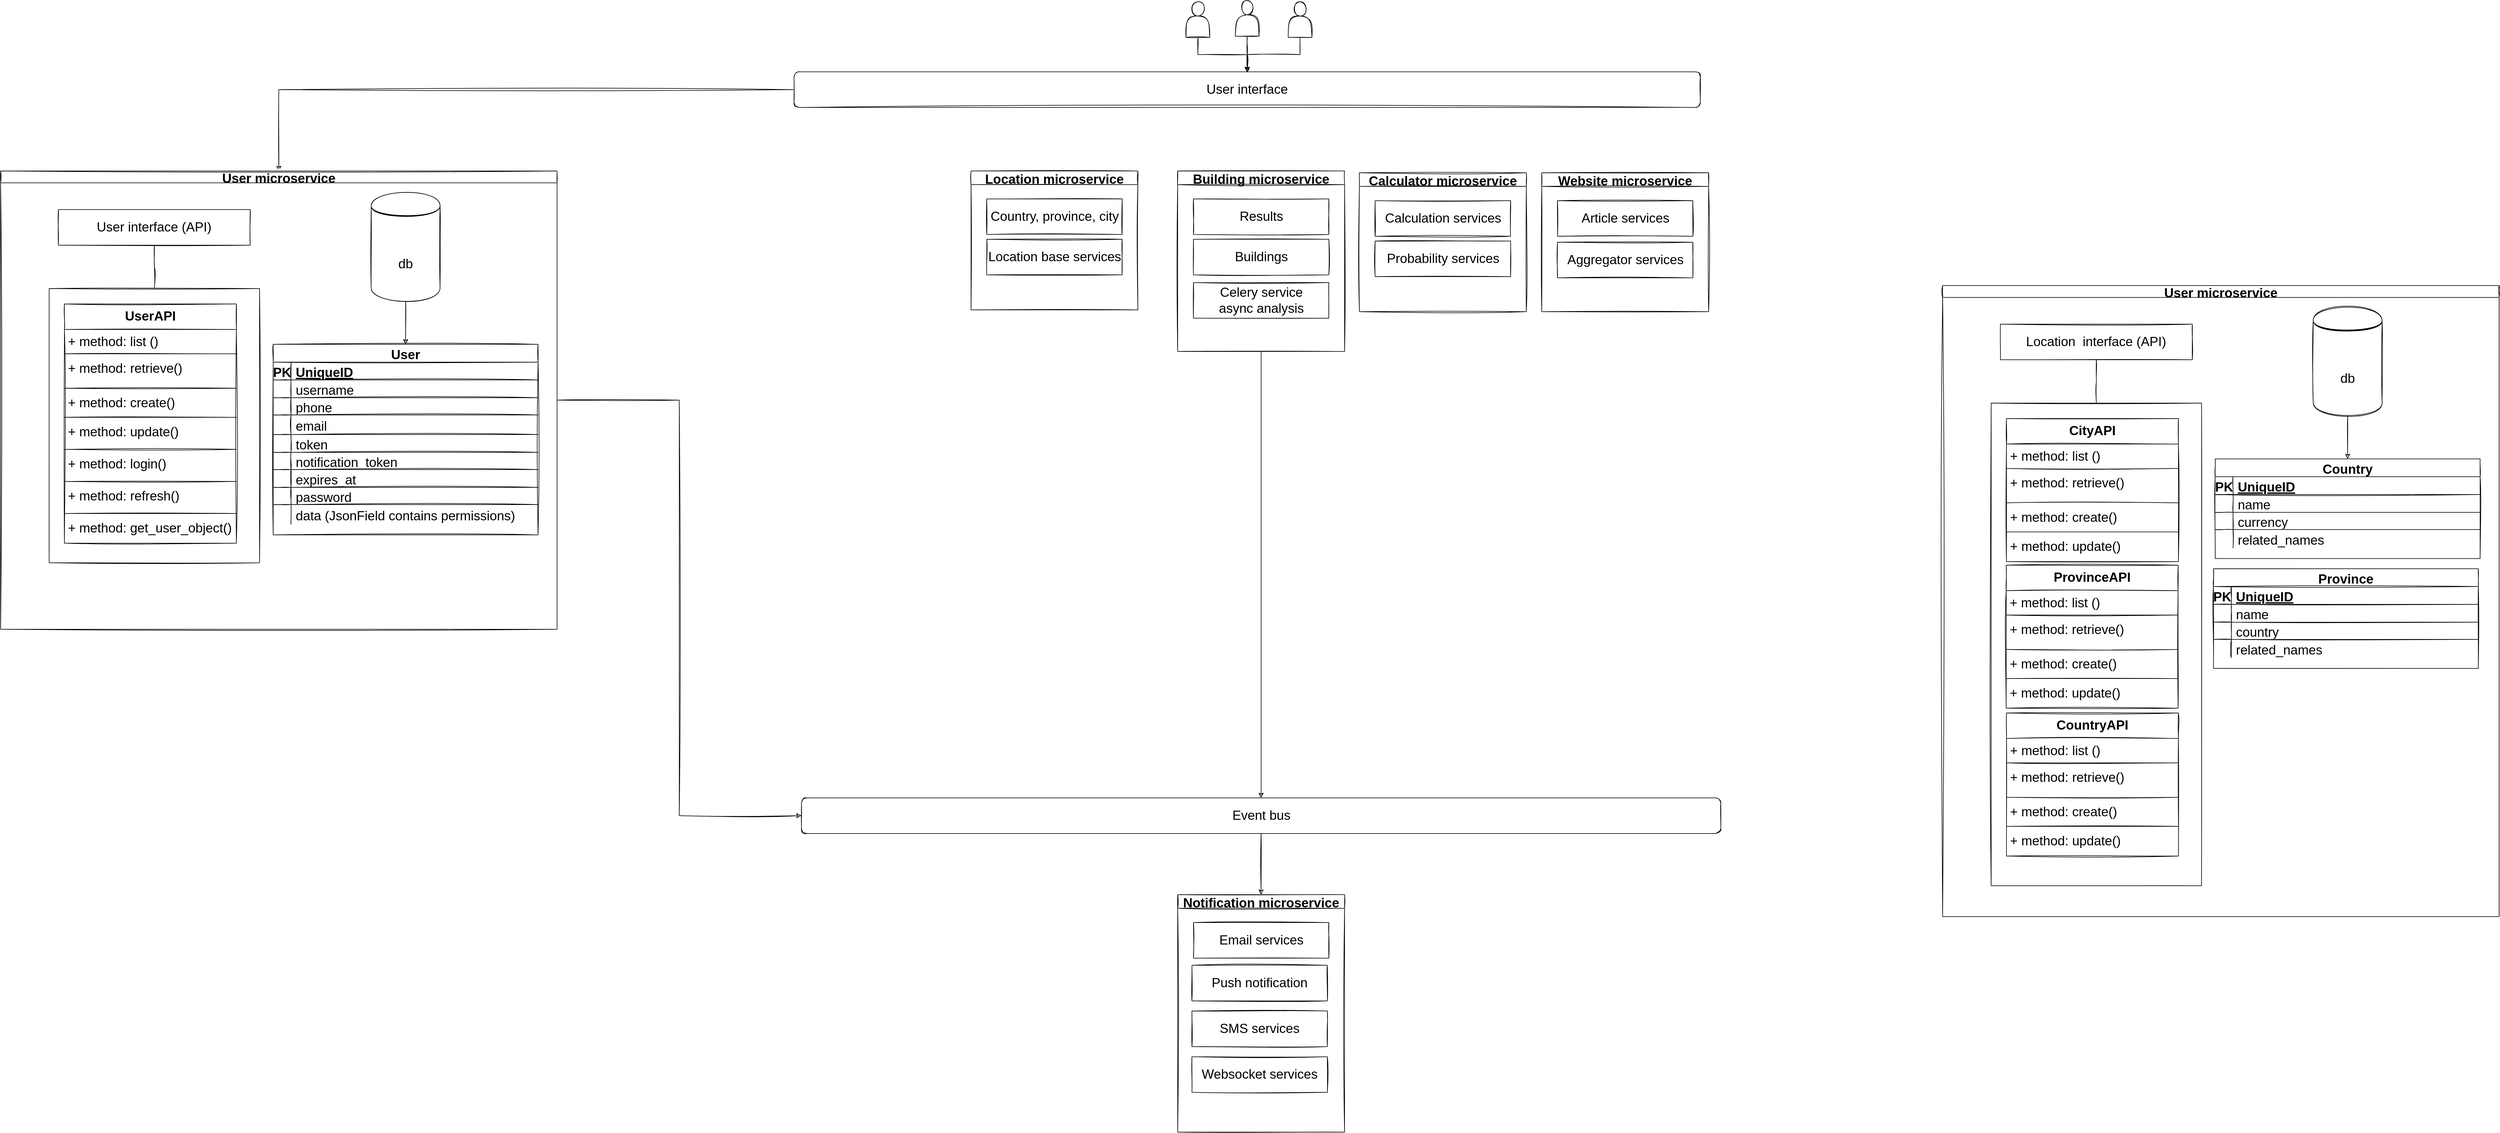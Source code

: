 <mxfile version="17.3.0" type="github">
  <diagram id="sTb8wcjgerz8ZjK2yib7" name="Page-1">
    <mxGraphModel dx="4373" dy="919" grid="0" gridSize="10" guides="1" tooltips="1" connect="1" arrows="1" fold="1" page="0" pageScale="1" pageWidth="850" pageHeight="1100" math="0" shadow="0">
      <root>
        <mxCell id="0" />
        <mxCell id="1" parent="0" />
        <mxCell id="-AKByJtzE0unUTjNRRzV-212" style="edgeStyle=orthogonalEdgeStyle;rounded=0;sketch=1;orthogonalLoop=1;jettySize=auto;html=1;entryX=0.5;entryY=0;entryDx=0;entryDy=0;fontSize=22;" edge="1" parent="1" source="-AKByJtzE0unUTjNRRzV-1" target="-AKByJtzE0unUTjNRRzV-63">
          <mxGeometry relative="1" as="geometry" />
        </mxCell>
        <mxCell id="-AKByJtzE0unUTjNRRzV-1" value="&lt;font style=&quot;font-size: 22px&quot;&gt;User interface&lt;/font&gt;" style="rounded=1;whiteSpace=wrap;html=1;sketch=1;" vertex="1" parent="1">
          <mxGeometry x="-414" y="318" width="1526" height="60" as="geometry" />
        </mxCell>
        <mxCell id="-AKByJtzE0unUTjNRRzV-9" style="edgeStyle=orthogonalEdgeStyle;rounded=0;sketch=1;orthogonalLoop=1;jettySize=auto;html=1;fontSize=22;" edge="1" parent="1" source="-AKByJtzE0unUTjNRRzV-4" target="-AKByJtzE0unUTjNRRzV-1">
          <mxGeometry relative="1" as="geometry" />
        </mxCell>
        <mxCell id="-AKByJtzE0unUTjNRRzV-4" value="" style="shape=actor;whiteSpace=wrap;html=1;sketch=1;fontSize=22;" vertex="1" parent="1">
          <mxGeometry x="246" y="200" width="40" height="60" as="geometry" />
        </mxCell>
        <mxCell id="-AKByJtzE0unUTjNRRzV-8" style="edgeStyle=orthogonalEdgeStyle;rounded=0;sketch=1;orthogonalLoop=1;jettySize=auto;html=1;fontSize=22;" edge="1" parent="1" source="-AKByJtzE0unUTjNRRzV-5">
          <mxGeometry relative="1" as="geometry">
            <mxPoint x="349.2" y="319.4" as="targetPoint" />
          </mxGeometry>
        </mxCell>
        <mxCell id="-AKByJtzE0unUTjNRRzV-5" value="" style="shape=actor;whiteSpace=wrap;html=1;sketch=1;fontSize=22;" vertex="1" parent="1">
          <mxGeometry x="329" y="198" width="40" height="60" as="geometry" />
        </mxCell>
        <mxCell id="-AKByJtzE0unUTjNRRzV-7" style="edgeStyle=orthogonalEdgeStyle;rounded=0;sketch=1;orthogonalLoop=1;jettySize=auto;html=1;entryX=0.5;entryY=0;entryDx=0;entryDy=0;fontSize=22;" edge="1" parent="1" source="-AKByJtzE0unUTjNRRzV-6" target="-AKByJtzE0unUTjNRRzV-1">
          <mxGeometry relative="1" as="geometry" />
        </mxCell>
        <mxCell id="-AKByJtzE0unUTjNRRzV-6" value="" style="shape=actor;whiteSpace=wrap;html=1;sketch=1;fontSize=22;" vertex="1" parent="1">
          <mxGeometry x="418" y="200" width="40" height="60" as="geometry" />
        </mxCell>
        <mxCell id="-AKByJtzE0unUTjNRRzV-12" value="Location microservice" style="swimlane;sketch=1;fontSize=22;" vertex="1" parent="1">
          <mxGeometry x="-116" y="485" width="281" height="234" as="geometry" />
        </mxCell>
        <mxCell id="-AKByJtzE0unUTjNRRzV-15" value="Country, province, city" style="rounded=0;whiteSpace=wrap;html=1;sketch=1;fontSize=22;" vertex="1" parent="-AKByJtzE0unUTjNRRzV-12">
          <mxGeometry x="26.5" y="47" width="228" height="60" as="geometry" />
        </mxCell>
        <mxCell id="-AKByJtzE0unUTjNRRzV-16" value="Location base services" style="rounded=0;whiteSpace=wrap;html=1;sketch=1;fontSize=22;" vertex="1" parent="-AKByJtzE0unUTjNRRzV-12">
          <mxGeometry x="26.5" y="115" width="228" height="60" as="geometry" />
        </mxCell>
        <mxCell id="-AKByJtzE0unUTjNRRzV-36" style="edgeStyle=orthogonalEdgeStyle;rounded=0;sketch=1;orthogonalLoop=1;jettySize=auto;html=1;entryX=0.5;entryY=0;entryDx=0;entryDy=0;fontSize=22;" edge="1" parent="1" source="-AKByJtzE0unUTjNRRzV-19" target="-AKByJtzE0unUTjNRRzV-33">
          <mxGeometry relative="1" as="geometry" />
        </mxCell>
        <mxCell id="-AKByJtzE0unUTjNRRzV-19" value="Building microservice" style="swimlane;sketch=1;fontSize=22;" vertex="1" parent="1">
          <mxGeometry x="232" y="485" width="281" height="304" as="geometry" />
        </mxCell>
        <mxCell id="-AKByJtzE0unUTjNRRzV-20" value="Results" style="rounded=0;whiteSpace=wrap;html=1;sketch=1;fontSize=22;" vertex="1" parent="-AKByJtzE0unUTjNRRzV-19">
          <mxGeometry x="26.5" y="47" width="228" height="60" as="geometry" />
        </mxCell>
        <mxCell id="-AKByJtzE0unUTjNRRzV-21" value="Buildings" style="rounded=0;whiteSpace=wrap;html=1;sketch=1;fontSize=22;" vertex="1" parent="-AKByJtzE0unUTjNRRzV-19">
          <mxGeometry x="26.5" y="115" width="228" height="60" as="geometry" />
        </mxCell>
        <mxCell id="-AKByJtzE0unUTjNRRzV-38" value="Celery service&lt;br&gt;async analysis" style="rounded=0;whiteSpace=wrap;html=1;sketch=1;fontSize=22;" vertex="1" parent="-AKByJtzE0unUTjNRRzV-19">
          <mxGeometry x="26.5" y="188" width="228" height="60" as="geometry" />
        </mxCell>
        <mxCell id="-AKByJtzE0unUTjNRRzV-22" value="Calculator microservice" style="swimlane;sketch=1;fontSize=22;" vertex="1" parent="1">
          <mxGeometry x="538" y="488" width="281" height="234" as="geometry" />
        </mxCell>
        <mxCell id="-AKByJtzE0unUTjNRRzV-23" value="Calculation services" style="rounded=0;whiteSpace=wrap;html=1;sketch=1;fontSize=22;" vertex="1" parent="-AKByJtzE0unUTjNRRzV-22">
          <mxGeometry x="26.5" y="47" width="228" height="60" as="geometry" />
        </mxCell>
        <mxCell id="-AKByJtzE0unUTjNRRzV-24" value="Probability services" style="rounded=0;whiteSpace=wrap;html=1;sketch=1;fontSize=22;" vertex="1" parent="-AKByJtzE0unUTjNRRzV-22">
          <mxGeometry x="26.5" y="115" width="228" height="60" as="geometry" />
        </mxCell>
        <mxCell id="-AKByJtzE0unUTjNRRzV-25" value="Website microservice" style="swimlane;sketch=1;fontSize=22;" vertex="1" parent="1">
          <mxGeometry x="845" y="488" width="281" height="234" as="geometry" />
        </mxCell>
        <mxCell id="-AKByJtzE0unUTjNRRzV-26" value="Article services" style="rounded=0;whiteSpace=wrap;html=1;sketch=1;fontSize=22;" vertex="1" parent="-AKByJtzE0unUTjNRRzV-25">
          <mxGeometry x="26.5" y="47" width="228" height="60" as="geometry" />
        </mxCell>
        <mxCell id="-AKByJtzE0unUTjNRRzV-37" value="Aggregator services" style="rounded=0;whiteSpace=wrap;html=1;sketch=1;fontSize=22;" vertex="1" parent="-AKByJtzE0unUTjNRRzV-25">
          <mxGeometry x="26.5" y="117" width="228" height="60" as="geometry" />
        </mxCell>
        <mxCell id="-AKByJtzE0unUTjNRRzV-28" value="Notification microservice" style="swimlane;sketch=1;fontSize=22;" vertex="1" parent="1">
          <mxGeometry x="232" y="1704" width="281" height="400" as="geometry" />
        </mxCell>
        <mxCell id="-AKByJtzE0unUTjNRRzV-29" value="Email services" style="rounded=0;whiteSpace=wrap;html=1;sketch=1;fontSize=22;" vertex="1" parent="-AKByJtzE0unUTjNRRzV-28">
          <mxGeometry x="26.5" y="47" width="228" height="60" as="geometry" />
        </mxCell>
        <mxCell id="-AKByJtzE0unUTjNRRzV-30" value="Push notification" style="rounded=0;whiteSpace=wrap;html=1;sketch=1;fontSize=22;" vertex="1" parent="-AKByJtzE0unUTjNRRzV-28">
          <mxGeometry x="24" y="119" width="228" height="60" as="geometry" />
        </mxCell>
        <mxCell id="-AKByJtzE0unUTjNRRzV-31" value="SMS services" style="rounded=0;whiteSpace=wrap;html=1;sketch=1;fontSize=22;" vertex="1" parent="-AKByJtzE0unUTjNRRzV-28">
          <mxGeometry x="24" y="196" width="228" height="60" as="geometry" />
        </mxCell>
        <mxCell id="-AKByJtzE0unUTjNRRzV-32" value="Websocket services" style="rounded=0;whiteSpace=wrap;html=1;sketch=1;fontSize=22;" vertex="1" parent="-AKByJtzE0unUTjNRRzV-28">
          <mxGeometry x="24" y="273" width="228" height="60" as="geometry" />
        </mxCell>
        <mxCell id="-AKByJtzE0unUTjNRRzV-35" style="edgeStyle=orthogonalEdgeStyle;rounded=0;sketch=1;orthogonalLoop=1;jettySize=auto;html=1;entryX=0.5;entryY=0;entryDx=0;entryDy=0;fontSize=22;" edge="1" parent="1" source="-AKByJtzE0unUTjNRRzV-33" target="-AKByJtzE0unUTjNRRzV-28">
          <mxGeometry relative="1" as="geometry" />
        </mxCell>
        <mxCell id="-AKByJtzE0unUTjNRRzV-33" value="Event bus" style="rounded=1;whiteSpace=wrap;html=1;sketch=1;fontSize=22;" vertex="1" parent="1">
          <mxGeometry x="-401.5" y="1541" width="1548" height="60" as="geometry" />
        </mxCell>
        <mxCell id="-AKByJtzE0unUTjNRRzV-213" style="edgeStyle=orthogonalEdgeStyle;rounded=0;sketch=1;orthogonalLoop=1;jettySize=auto;html=1;entryX=0;entryY=0.5;entryDx=0;entryDy=0;fontSize=22;" edge="1" parent="1" source="-AKByJtzE0unUTjNRRzV-63" target="-AKByJtzE0unUTjNRRzV-33">
          <mxGeometry relative="1" as="geometry" />
        </mxCell>
        <mxCell id="-AKByJtzE0unUTjNRRzV-63" value="User microservice" style="swimlane;startSize=20;horizontal=1;containerType=tree;newEdgeStyle={&quot;edgeStyle&quot;:&quot;elbowEdgeStyle&quot;,&quot;startArrow&quot;:&quot;none&quot;,&quot;endArrow&quot;:&quot;none&quot;};glass=0;sketch=1;fontSize=22;" vertex="1" parent="1">
          <mxGeometry x="-1750" y="485" width="937" height="772" as="geometry" />
        </mxCell>
        <mxCell id="-AKByJtzE0unUTjNRRzV-64" value="" style="edgeStyle=elbowEdgeStyle;elbow=vertical;startArrow=none;endArrow=none;rounded=0;sketch=1;fontSize=22;" edge="1" parent="-AKByJtzE0unUTjNRRzV-63" source="-AKByJtzE0unUTjNRRzV-66" target="-AKByJtzE0unUTjNRRzV-67">
          <mxGeometry relative="1" as="geometry" />
        </mxCell>
        <UserObject label="User interface (API)" treeRoot="1" id="-AKByJtzE0unUTjNRRzV-66">
          <mxCell style="whiteSpace=wrap;html=1;align=center;treeFolding=1;treeMoving=1;newEdgeStyle={&quot;edgeStyle&quot;:&quot;elbowEdgeStyle&quot;,&quot;startArrow&quot;:&quot;none&quot;,&quot;endArrow&quot;:&quot;none&quot;};glass=0;sketch=1;fontSize=22;" vertex="1" parent="-AKByJtzE0unUTjNRRzV-63">
            <mxGeometry x="97.38" y="65" width="323" height="60" as="geometry" />
          </mxCell>
        </UserObject>
        <mxCell id="-AKByJtzE0unUTjNRRzV-67" value="" style="whiteSpace=wrap;html=1;align=center;verticalAlign=middle;treeFolding=1;treeMoving=1;newEdgeStyle={&quot;edgeStyle&quot;:&quot;elbowEdgeStyle&quot;,&quot;startArrow&quot;:&quot;none&quot;,&quot;endArrow&quot;:&quot;none&quot;};glass=0;sketch=1;fontSize=22;" vertex="1" parent="-AKByJtzE0unUTjNRRzV-63">
          <mxGeometry x="81.75" y="198" width="354.25" height="462" as="geometry" />
        </mxCell>
        <mxCell id="-AKByJtzE0unUTjNRRzV-71" value="User" style="shape=table;startSize=30;container=1;collapsible=1;childLayout=tableLayout;fixedRows=1;rowLines=5;fontStyle=1;align=center;resizeLast=1;glass=0;sketch=1;fontSize=22;flipV=0;flipH=0;" vertex="1" parent="-AKByJtzE0unUTjNRRzV-63">
          <mxGeometry x="459" y="292" width="446" height="321" as="geometry" />
        </mxCell>
        <mxCell id="-AKByJtzE0unUTjNRRzV-72" value="" style="shape=tableRow;horizontal=0;startSize=0;swimlaneHead=0;swimlaneBody=0;fillColor=none;collapsible=0;dropTarget=0;points=[[0,0.5],[1,0.5]];portConstraint=eastwest;top=0;left=0;right=0;bottom=1;glass=0;sketch=1;fontSize=22;" vertex="1" parent="-AKByJtzE0unUTjNRRzV-71">
          <mxGeometry y="30" width="446" height="30" as="geometry" />
        </mxCell>
        <mxCell id="-AKByJtzE0unUTjNRRzV-73" value="PK" style="shape=partialRectangle;connectable=0;fillColor=none;top=0;left=0;bottom=0;right=0;fontStyle=1;overflow=hidden;glass=0;sketch=1;fontSize=22;" vertex="1" parent="-AKByJtzE0unUTjNRRzV-72">
          <mxGeometry width="30" height="30" as="geometry">
            <mxRectangle width="30" height="30" as="alternateBounds" />
          </mxGeometry>
        </mxCell>
        <mxCell id="-AKByJtzE0unUTjNRRzV-74" value="UniqueID" style="shape=partialRectangle;connectable=0;fillColor=none;top=0;left=0;bottom=0;right=0;align=left;spacingLeft=6;fontStyle=5;overflow=hidden;glass=0;sketch=1;fontSize=22;" vertex="1" parent="-AKByJtzE0unUTjNRRzV-72">
          <mxGeometry x="30" width="416" height="30" as="geometry">
            <mxRectangle width="416" height="30" as="alternateBounds" />
          </mxGeometry>
        </mxCell>
        <mxCell id="-AKByJtzE0unUTjNRRzV-75" value="" style="shape=tableRow;horizontal=0;startSize=0;swimlaneHead=0;swimlaneBody=0;fillColor=none;collapsible=0;dropTarget=0;points=[[0,0.5],[1,0.5]];portConstraint=eastwest;top=0;left=0;right=0;bottom=0;glass=0;sketch=1;fontSize=22;" vertex="1" parent="-AKByJtzE0unUTjNRRzV-71">
          <mxGeometry y="60" width="446" height="30" as="geometry" />
        </mxCell>
        <mxCell id="-AKByJtzE0unUTjNRRzV-76" value="" style="shape=partialRectangle;connectable=0;fillColor=none;top=0;left=0;bottom=0;right=0;editable=1;overflow=hidden;glass=0;sketch=1;fontSize=22;" vertex="1" parent="-AKByJtzE0unUTjNRRzV-75">
          <mxGeometry width="30" height="30" as="geometry">
            <mxRectangle width="30" height="30" as="alternateBounds" />
          </mxGeometry>
        </mxCell>
        <mxCell id="-AKByJtzE0unUTjNRRzV-77" value="username" style="shape=partialRectangle;connectable=0;fillColor=none;top=0;left=0;bottom=0;right=0;align=left;spacingLeft=6;overflow=hidden;glass=0;sketch=1;fontSize=22;" vertex="1" parent="-AKByJtzE0unUTjNRRzV-75">
          <mxGeometry x="30" width="416" height="30" as="geometry">
            <mxRectangle width="416" height="30" as="alternateBounds" />
          </mxGeometry>
        </mxCell>
        <mxCell id="-AKByJtzE0unUTjNRRzV-78" value="" style="shape=tableRow;horizontal=0;startSize=0;swimlaneHead=0;swimlaneBody=0;fillColor=none;collapsible=0;dropTarget=0;points=[[0,0.5],[1,0.5]];portConstraint=eastwest;top=0;left=0;right=0;bottom=0;glass=0;sketch=1;fontSize=22;" vertex="1" parent="-AKByJtzE0unUTjNRRzV-71">
          <mxGeometry y="90" width="446" height="29" as="geometry" />
        </mxCell>
        <mxCell id="-AKByJtzE0unUTjNRRzV-79" value="" style="shape=partialRectangle;connectable=0;fillColor=none;top=0;left=0;bottom=0;right=0;editable=1;overflow=hidden;glass=0;sketch=1;fontSize=22;" vertex="1" parent="-AKByJtzE0unUTjNRRzV-78">
          <mxGeometry width="30" height="29" as="geometry">
            <mxRectangle width="30" height="29" as="alternateBounds" />
          </mxGeometry>
        </mxCell>
        <mxCell id="-AKByJtzE0unUTjNRRzV-80" value="phone" style="shape=partialRectangle;connectable=0;fillColor=none;top=0;left=0;bottom=0;right=0;align=left;spacingLeft=6;overflow=hidden;glass=0;sketch=1;fontSize=22;shadow=0;" vertex="1" parent="-AKByJtzE0unUTjNRRzV-78">
          <mxGeometry x="30" width="416" height="29" as="geometry">
            <mxRectangle width="416" height="29" as="alternateBounds" />
          </mxGeometry>
        </mxCell>
        <mxCell id="-AKByJtzE0unUTjNRRzV-81" value="" style="shape=tableRow;horizontal=0;startSize=0;swimlaneHead=0;swimlaneBody=0;fillColor=none;collapsible=0;dropTarget=0;points=[[0,0.5],[1,0.5]];portConstraint=eastwest;top=0;left=0;right=0;bottom=0;glass=0;sketch=1;fontSize=22;" vertex="1" parent="-AKByJtzE0unUTjNRRzV-71">
          <mxGeometry y="119" width="446" height="33" as="geometry" />
        </mxCell>
        <mxCell id="-AKByJtzE0unUTjNRRzV-82" value="&#xa;&#xa;&#xa;" style="shape=partialRectangle;connectable=0;fillColor=none;top=0;left=0;bottom=0;right=0;editable=1;overflow=hidden;glass=0;sketch=1;fontSize=22;" vertex="1" parent="-AKByJtzE0unUTjNRRzV-81">
          <mxGeometry width="30" height="33" as="geometry">
            <mxRectangle width="30" height="33" as="alternateBounds" />
          </mxGeometry>
        </mxCell>
        <mxCell id="-AKByJtzE0unUTjNRRzV-83" value="email" style="shape=partialRectangle;connectable=0;fillColor=none;top=0;left=0;bottom=0;right=0;align=left;spacingLeft=6;overflow=hidden;glass=0;sketch=1;fontSize=22;" vertex="1" parent="-AKByJtzE0unUTjNRRzV-81">
          <mxGeometry x="30" width="416" height="33" as="geometry">
            <mxRectangle width="416" height="33" as="alternateBounds" />
          </mxGeometry>
        </mxCell>
        <mxCell id="-AKByJtzE0unUTjNRRzV-109" value="" style="shape=tableRow;horizontal=0;startSize=0;swimlaneHead=0;swimlaneBody=0;fillColor=none;collapsible=0;dropTarget=0;points=[[0,0.5],[1,0.5]];portConstraint=eastwest;top=0;left=0;right=0;bottom=0;glass=0;sketch=1;fontSize=22;" vertex="1" parent="-AKByJtzE0unUTjNRRzV-71">
          <mxGeometry y="152" width="446" height="30" as="geometry" />
        </mxCell>
        <mxCell id="-AKByJtzE0unUTjNRRzV-110" value="" style="shape=partialRectangle;connectable=0;fillColor=none;top=0;left=0;bottom=0;right=0;editable=1;overflow=hidden;glass=0;sketch=1;fontSize=22;" vertex="1" parent="-AKByJtzE0unUTjNRRzV-109">
          <mxGeometry width="30" height="30" as="geometry">
            <mxRectangle width="30" height="30" as="alternateBounds" />
          </mxGeometry>
        </mxCell>
        <mxCell id="-AKByJtzE0unUTjNRRzV-111" value="token" style="shape=partialRectangle;connectable=0;fillColor=none;top=0;left=0;bottom=0;right=0;align=left;spacingLeft=6;overflow=hidden;glass=0;sketch=1;fontSize=22;" vertex="1" parent="-AKByJtzE0unUTjNRRzV-109">
          <mxGeometry x="30" width="416" height="30" as="geometry">
            <mxRectangle width="416" height="30" as="alternateBounds" />
          </mxGeometry>
        </mxCell>
        <mxCell id="-AKByJtzE0unUTjNRRzV-112" value="" style="shape=tableRow;horizontal=0;startSize=0;swimlaneHead=0;swimlaneBody=0;fillColor=none;collapsible=0;dropTarget=0;points=[[0,0.5],[1,0.5]];portConstraint=eastwest;top=0;left=0;right=0;bottom=0;glass=0;sketch=1;fontSize=22;" vertex="1" parent="-AKByJtzE0unUTjNRRzV-71">
          <mxGeometry y="182" width="446" height="29" as="geometry" />
        </mxCell>
        <mxCell id="-AKByJtzE0unUTjNRRzV-113" value="" style="shape=partialRectangle;connectable=0;fillColor=none;top=0;left=0;bottom=0;right=0;editable=1;overflow=hidden;glass=0;sketch=1;fontSize=22;" vertex="1" parent="-AKByJtzE0unUTjNRRzV-112">
          <mxGeometry width="30" height="29" as="geometry">
            <mxRectangle width="30" height="29" as="alternateBounds" />
          </mxGeometry>
        </mxCell>
        <mxCell id="-AKByJtzE0unUTjNRRzV-114" value="notification_token" style="shape=partialRectangle;connectable=0;fillColor=none;top=0;left=0;bottom=0;right=0;align=left;spacingLeft=6;overflow=hidden;glass=0;sketch=1;fontSize=22;shadow=0;" vertex="1" parent="-AKByJtzE0unUTjNRRzV-112">
          <mxGeometry x="30" width="416" height="29" as="geometry">
            <mxRectangle width="416" height="29" as="alternateBounds" />
          </mxGeometry>
        </mxCell>
        <mxCell id="-AKByJtzE0unUTjNRRzV-122" value="" style="shape=tableRow;horizontal=0;startSize=0;swimlaneHead=0;swimlaneBody=0;fillColor=none;collapsible=0;dropTarget=0;points=[[0,0.5],[1,0.5]];portConstraint=eastwest;top=0;left=0;right=0;bottom=0;glass=0;sketch=1;fontSize=22;" vertex="1" parent="-AKByJtzE0unUTjNRRzV-71">
          <mxGeometry y="211" width="446" height="30" as="geometry" />
        </mxCell>
        <mxCell id="-AKByJtzE0unUTjNRRzV-123" value="" style="shape=partialRectangle;connectable=0;fillColor=none;top=0;left=0;bottom=0;right=0;editable=1;overflow=hidden;glass=0;sketch=1;fontSize=22;" vertex="1" parent="-AKByJtzE0unUTjNRRzV-122">
          <mxGeometry width="30" height="30" as="geometry">
            <mxRectangle width="30" height="30" as="alternateBounds" />
          </mxGeometry>
        </mxCell>
        <mxCell id="-AKByJtzE0unUTjNRRzV-124" value="expires_at" style="shape=partialRectangle;connectable=0;fillColor=none;top=0;left=0;bottom=0;right=0;align=left;spacingLeft=6;overflow=hidden;glass=0;sketch=1;fontSize=22;" vertex="1" parent="-AKByJtzE0unUTjNRRzV-122">
          <mxGeometry x="30" width="416" height="30" as="geometry">
            <mxRectangle width="416" height="30" as="alternateBounds" />
          </mxGeometry>
        </mxCell>
        <mxCell id="-AKByJtzE0unUTjNRRzV-125" value="" style="shape=tableRow;horizontal=0;startSize=0;swimlaneHead=0;swimlaneBody=0;fillColor=none;collapsible=0;dropTarget=0;points=[[0,0.5],[1,0.5]];portConstraint=eastwest;top=0;left=0;right=0;bottom=0;glass=0;sketch=1;fontSize=22;" vertex="1" parent="-AKByJtzE0unUTjNRRzV-71">
          <mxGeometry y="241" width="446" height="29" as="geometry" />
        </mxCell>
        <mxCell id="-AKByJtzE0unUTjNRRzV-126" value="" style="shape=partialRectangle;connectable=0;fillColor=none;top=0;left=0;bottom=0;right=0;editable=1;overflow=hidden;glass=0;sketch=1;fontSize=22;" vertex="1" parent="-AKByJtzE0unUTjNRRzV-125">
          <mxGeometry width="30" height="29" as="geometry">
            <mxRectangle width="30" height="29" as="alternateBounds" />
          </mxGeometry>
        </mxCell>
        <mxCell id="-AKByJtzE0unUTjNRRzV-127" value="password" style="shape=partialRectangle;connectable=0;fillColor=none;top=0;left=0;bottom=0;right=0;align=left;spacingLeft=6;overflow=hidden;glass=0;sketch=1;fontSize=22;shadow=0;" vertex="1" parent="-AKByJtzE0unUTjNRRzV-125">
          <mxGeometry x="30" width="416" height="29" as="geometry">
            <mxRectangle width="416" height="29" as="alternateBounds" />
          </mxGeometry>
        </mxCell>
        <mxCell id="-AKByJtzE0unUTjNRRzV-128" value="" style="shape=tableRow;horizontal=0;startSize=0;swimlaneHead=0;swimlaneBody=0;fillColor=none;collapsible=0;dropTarget=0;points=[[0,0.5],[1,0.5]];portConstraint=eastwest;top=0;left=0;right=0;bottom=0;glass=0;sketch=1;fontSize=22;" vertex="1" parent="-AKByJtzE0unUTjNRRzV-71">
          <mxGeometry y="270" width="446" height="33" as="geometry" />
        </mxCell>
        <mxCell id="-AKByJtzE0unUTjNRRzV-129" value="&#xa;&#xa;&#xa;" style="shape=partialRectangle;connectable=0;fillColor=none;top=0;left=0;bottom=0;right=0;editable=1;overflow=hidden;glass=0;sketch=1;fontSize=22;" vertex="1" parent="-AKByJtzE0unUTjNRRzV-128">
          <mxGeometry width="30" height="33" as="geometry">
            <mxRectangle width="30" height="33" as="alternateBounds" />
          </mxGeometry>
        </mxCell>
        <mxCell id="-AKByJtzE0unUTjNRRzV-130" value="data (JsonField contains permissions)" style="shape=partialRectangle;connectable=0;fillColor=none;top=0;left=0;bottom=0;right=0;align=left;spacingLeft=6;overflow=hidden;glass=0;sketch=1;fontSize=22;" vertex="1" parent="-AKByJtzE0unUTjNRRzV-128">
          <mxGeometry x="30" width="416" height="33" as="geometry">
            <mxRectangle width="416" height="33" as="alternateBounds" />
          </mxGeometry>
        </mxCell>
        <mxCell id="-AKByJtzE0unUTjNRRzV-140" value="db" style="shape=datastore;whiteSpace=wrap;html=1;shadow=0;glass=0;sketch=1;fontSize=22;" vertex="1" parent="-AKByJtzE0unUTjNRRzV-63">
          <mxGeometry x="624" y="36" width="116" height="184" as="geometry" />
        </mxCell>
        <mxCell id="-AKByJtzE0unUTjNRRzV-141" value="UserAPI" style="swimlane;fontStyle=1;align=center;verticalAlign=top;childLayout=stackLayout;horizontal=1;startSize=43;horizontalStack=0;resizeParent=1;resizeParentMax=0;resizeLast=0;collapsible=1;marginBottom=0;shadow=0;glass=0;sketch=1;fontSize=22;html=0;" vertex="1" parent="-AKByJtzE0unUTjNRRzV-63">
          <mxGeometry x="107.5" y="224" width="289.5" height="403" as="geometry">
            <mxRectangle x="124" y="228" width="143" height="30" as="alternateBounds" />
          </mxGeometry>
        </mxCell>
        <mxCell id="-AKByJtzE0unUTjNRRzV-142" value="+ method: list ()" style="text;strokeColor=none;fillColor=none;align=left;verticalAlign=top;spacingLeft=4;spacingRight=4;overflow=hidden;rotatable=0;points=[[0,0.5],[1,0.5]];portConstraint=eastwest;shadow=0;glass=0;sketch=1;fontSize=22;html=0;" vertex="1" parent="-AKByJtzE0unUTjNRRzV-141">
          <mxGeometry y="43" width="289.5" height="37" as="geometry" />
        </mxCell>
        <mxCell id="-AKByJtzE0unUTjNRRzV-143" value="" style="line;strokeWidth=1;fillColor=none;align=left;verticalAlign=middle;spacingTop=-1;spacingLeft=3;spacingRight=3;rotatable=0;labelPosition=right;points=[];portConstraint=eastwest;shadow=0;glass=0;sketch=1;fontSize=22;html=0;" vertex="1" parent="-AKByJtzE0unUTjNRRzV-141">
          <mxGeometry y="80" width="289.5" height="8" as="geometry" />
        </mxCell>
        <mxCell id="-AKByJtzE0unUTjNRRzV-144" value="+ method: retrieve()" style="text;strokeColor=none;fillColor=none;align=left;verticalAlign=top;spacingLeft=4;spacingRight=4;overflow=hidden;rotatable=0;points=[[0,0.5],[1,0.5]];portConstraint=eastwest;shadow=0;glass=0;sketch=1;fontSize=22;html=0;" vertex="1" parent="-AKByJtzE0unUTjNRRzV-141">
          <mxGeometry y="88" width="289.5" height="50" as="geometry" />
        </mxCell>
        <mxCell id="-AKByJtzE0unUTjNRRzV-150" value="" style="line;strokeWidth=1;fillColor=none;align=left;verticalAlign=middle;spacingTop=-1;spacingLeft=3;spacingRight=3;rotatable=0;labelPosition=right;points=[];portConstraint=eastwest;shadow=0;glass=0;sketch=1;fontSize=22;html=0;" vertex="1" parent="-AKByJtzE0unUTjNRRzV-141">
          <mxGeometry y="138" width="289.5" height="8" as="geometry" />
        </mxCell>
        <mxCell id="-AKByJtzE0unUTjNRRzV-149" value="+ method: create()" style="text;strokeColor=none;fillColor=none;align=left;verticalAlign=top;spacingLeft=4;spacingRight=4;overflow=hidden;rotatable=0;points=[[0,0.5],[1,0.5]];portConstraint=eastwest;shadow=0;glass=0;sketch=1;fontSize=22;html=0;" vertex="1" parent="-AKByJtzE0unUTjNRRzV-141">
          <mxGeometry y="146" width="289.5" height="41" as="geometry" />
        </mxCell>
        <mxCell id="-AKByJtzE0unUTjNRRzV-152" value="" style="line;strokeWidth=1;fillColor=none;align=left;verticalAlign=middle;spacingTop=-1;spacingLeft=3;spacingRight=3;rotatable=0;labelPosition=right;points=[];portConstraint=eastwest;shadow=0;glass=0;sketch=1;fontSize=22;html=0;" vertex="1" parent="-AKByJtzE0unUTjNRRzV-141">
          <mxGeometry y="187" width="289.5" height="8" as="geometry" />
        </mxCell>
        <mxCell id="-AKByJtzE0unUTjNRRzV-151" value="+ method: update()" style="text;strokeColor=none;fillColor=none;align=left;verticalAlign=top;spacingLeft=4;spacingRight=4;overflow=hidden;rotatable=0;points=[[0,0.5],[1,0.5]];portConstraint=eastwest;shadow=0;glass=0;sketch=1;fontSize=22;html=0;" vertex="1" parent="-AKByJtzE0unUTjNRRzV-141">
          <mxGeometry y="195" width="289.5" height="46" as="geometry" />
        </mxCell>
        <mxCell id="-AKByJtzE0unUTjNRRzV-154" value="" style="line;strokeWidth=1;fillColor=none;align=left;verticalAlign=middle;spacingTop=-1;spacingLeft=3;spacingRight=3;rotatable=0;labelPosition=right;points=[];portConstraint=eastwest;shadow=0;glass=0;sketch=1;fontSize=22;html=0;" vertex="1" parent="-AKByJtzE0unUTjNRRzV-141">
          <mxGeometry y="241" width="289.5" height="8" as="geometry" />
        </mxCell>
        <mxCell id="-AKByJtzE0unUTjNRRzV-153" value="+ method: login()" style="text;strokeColor=none;fillColor=none;align=left;verticalAlign=top;spacingLeft=4;spacingRight=4;overflow=hidden;rotatable=0;points=[[0,0.5],[1,0.5]];portConstraint=eastwest;shadow=0;glass=0;sketch=1;fontSize=22;html=0;" vertex="1" parent="-AKByJtzE0unUTjNRRzV-141">
          <mxGeometry y="249" width="289.5" height="46" as="geometry" />
        </mxCell>
        <mxCell id="-AKByJtzE0unUTjNRRzV-156" value="" style="line;strokeWidth=1;fillColor=none;align=left;verticalAlign=middle;spacingTop=-1;spacingLeft=3;spacingRight=3;rotatable=0;labelPosition=right;points=[];portConstraint=eastwest;shadow=0;glass=0;sketch=1;fontSize=22;html=0;" vertex="1" parent="-AKByJtzE0unUTjNRRzV-141">
          <mxGeometry y="295" width="289.5" height="8" as="geometry" />
        </mxCell>
        <mxCell id="-AKByJtzE0unUTjNRRzV-155" value="+ method: refresh()" style="text;strokeColor=none;fillColor=none;align=left;verticalAlign=top;spacingLeft=4;spacingRight=4;overflow=hidden;rotatable=0;points=[[0,0.5],[1,0.5]];portConstraint=eastwest;shadow=0;glass=0;sketch=1;fontSize=22;html=0;" vertex="1" parent="-AKByJtzE0unUTjNRRzV-141">
          <mxGeometry y="303" width="289.5" height="46" as="geometry" />
        </mxCell>
        <mxCell id="-AKByJtzE0unUTjNRRzV-157" style="edgeStyle=orthogonalEdgeStyle;rounded=0;sketch=1;orthogonalLoop=1;jettySize=auto;html=1;exitX=1;exitY=0.5;exitDx=0;exitDy=0;fontSize=22;" edge="1" parent="-AKByJtzE0unUTjNRRzV-141" source="-AKByJtzE0unUTjNRRzV-142" target="-AKByJtzE0unUTjNRRzV-142">
          <mxGeometry relative="1" as="geometry" />
        </mxCell>
        <mxCell id="-AKByJtzE0unUTjNRRzV-161" value="" style="line;strokeWidth=1;fillColor=none;align=left;verticalAlign=middle;spacingTop=-1;spacingLeft=3;spacingRight=3;rotatable=0;labelPosition=right;points=[];portConstraint=eastwest;shadow=0;glass=0;sketch=1;fontSize=22;html=0;" vertex="1" parent="-AKByJtzE0unUTjNRRzV-141">
          <mxGeometry y="349" width="289.5" height="8" as="geometry" />
        </mxCell>
        <mxCell id="-AKByJtzE0unUTjNRRzV-160" value="+ method: get_user_object()" style="text;strokeColor=none;fillColor=none;align=left;verticalAlign=top;spacingLeft=4;spacingRight=4;overflow=hidden;rotatable=0;points=[[0,0.5],[1,0.5]];portConstraint=eastwest;shadow=0;glass=0;sketch=1;fontSize=22;html=0;" vertex="1" parent="-AKByJtzE0unUTjNRRzV-141">
          <mxGeometry y="357" width="289.5" height="46" as="geometry" />
        </mxCell>
        <mxCell id="-AKByJtzE0unUTjNRRzV-159" style="edgeStyle=orthogonalEdgeStyle;rounded=0;sketch=1;orthogonalLoop=1;jettySize=auto;html=1;fontSize=22;entryX=0.5;entryY=0;entryDx=0;entryDy=0;" edge="1" parent="-AKByJtzE0unUTjNRRzV-63" source="-AKByJtzE0unUTjNRRzV-140" target="-AKByJtzE0unUTjNRRzV-71">
          <mxGeometry relative="1" as="geometry">
            <mxPoint x="626" y="285.692" as="targetPoint" />
          </mxGeometry>
        </mxCell>
        <mxCell id="-AKByJtzE0unUTjNRRzV-214" value="User microservice" style="swimlane;startSize=20;horizontal=1;containerType=tree;newEdgeStyle={&quot;edgeStyle&quot;:&quot;elbowEdgeStyle&quot;,&quot;startArrow&quot;:&quot;none&quot;,&quot;endArrow&quot;:&quot;none&quot;};glass=0;sketch=1;fontSize=22;" vertex="1" parent="1">
          <mxGeometry x="1520" y="678" width="937" height="1063" as="geometry" />
        </mxCell>
        <mxCell id="-AKByJtzE0unUTjNRRzV-215" value="" style="edgeStyle=elbowEdgeStyle;elbow=vertical;startArrow=none;endArrow=none;rounded=0;sketch=1;fontSize=22;" edge="1" parent="-AKByJtzE0unUTjNRRzV-214" source="-AKByJtzE0unUTjNRRzV-216" target="-AKByJtzE0unUTjNRRzV-217">
          <mxGeometry relative="1" as="geometry" />
        </mxCell>
        <UserObject label="Location&amp;nbsp; interface (API)" treeRoot="1" id="-AKByJtzE0unUTjNRRzV-216">
          <mxCell style="whiteSpace=wrap;html=1;align=center;treeFolding=1;treeMoving=1;newEdgeStyle={&quot;edgeStyle&quot;:&quot;elbowEdgeStyle&quot;,&quot;startArrow&quot;:&quot;none&quot;,&quot;endArrow&quot;:&quot;none&quot;};glass=0;sketch=1;fontSize=22;" vertex="1" parent="-AKByJtzE0unUTjNRRzV-214">
            <mxGeometry x="97.38" y="65" width="323" height="60" as="geometry" />
          </mxCell>
        </UserObject>
        <mxCell id="-AKByJtzE0unUTjNRRzV-217" value="" style="whiteSpace=wrap;html=1;align=center;verticalAlign=middle;treeFolding=1;treeMoving=1;newEdgeStyle={&quot;edgeStyle&quot;:&quot;elbowEdgeStyle&quot;,&quot;startArrow&quot;:&quot;none&quot;,&quot;endArrow&quot;:&quot;none&quot;};glass=0;sketch=1;fontSize=22;" vertex="1" parent="-AKByJtzE0unUTjNRRzV-214">
          <mxGeometry x="81.75" y="198" width="354.25" height="813" as="geometry" />
        </mxCell>
        <mxCell id="-AKByJtzE0unUTjNRRzV-218" value="Country" style="shape=table;startSize=30;container=1;collapsible=1;childLayout=tableLayout;fixedRows=1;rowLines=5;fontStyle=1;align=center;resizeLast=1;glass=0;sketch=1;fontSize=22;flipV=0;flipH=0;" vertex="1" parent="-AKByJtzE0unUTjNRRzV-214">
          <mxGeometry x="459" y="292" width="446" height="167.895" as="geometry" />
        </mxCell>
        <mxCell id="-AKByJtzE0unUTjNRRzV-219" value="" style="shape=tableRow;horizontal=0;startSize=0;swimlaneHead=0;swimlaneBody=0;fillColor=none;collapsible=0;dropTarget=0;points=[[0,0.5],[1,0.5]];portConstraint=eastwest;top=0;left=0;right=0;bottom=1;glass=0;sketch=1;fontSize=22;" vertex="1" parent="-AKByJtzE0unUTjNRRzV-218">
          <mxGeometry y="30" width="446" height="30" as="geometry" />
        </mxCell>
        <mxCell id="-AKByJtzE0unUTjNRRzV-220" value="PK" style="shape=partialRectangle;connectable=0;fillColor=none;top=0;left=0;bottom=0;right=0;fontStyle=1;overflow=hidden;glass=0;sketch=1;fontSize=22;" vertex="1" parent="-AKByJtzE0unUTjNRRzV-219">
          <mxGeometry width="30" height="30" as="geometry">
            <mxRectangle width="30" height="30" as="alternateBounds" />
          </mxGeometry>
        </mxCell>
        <mxCell id="-AKByJtzE0unUTjNRRzV-221" value="UniqueID" style="shape=partialRectangle;connectable=0;fillColor=none;top=0;left=0;bottom=0;right=0;align=left;spacingLeft=6;fontStyle=5;overflow=hidden;glass=0;sketch=1;fontSize=22;" vertex="1" parent="-AKByJtzE0unUTjNRRzV-219">
          <mxGeometry x="30" width="416" height="30" as="geometry">
            <mxRectangle width="416" height="30" as="alternateBounds" />
          </mxGeometry>
        </mxCell>
        <mxCell id="-AKByJtzE0unUTjNRRzV-222" value="" style="shape=tableRow;horizontal=0;startSize=0;swimlaneHead=0;swimlaneBody=0;fillColor=none;collapsible=0;dropTarget=0;points=[[0,0.5],[1,0.5]];portConstraint=eastwest;top=0;left=0;right=0;bottom=0;glass=0;sketch=1;fontSize=22;" vertex="1" parent="-AKByJtzE0unUTjNRRzV-218">
          <mxGeometry y="60" width="446" height="30" as="geometry" />
        </mxCell>
        <mxCell id="-AKByJtzE0unUTjNRRzV-223" value="" style="shape=partialRectangle;connectable=0;fillColor=none;top=0;left=0;bottom=0;right=0;editable=1;overflow=hidden;glass=0;sketch=1;fontSize=22;" vertex="1" parent="-AKByJtzE0unUTjNRRzV-222">
          <mxGeometry width="30" height="30" as="geometry">
            <mxRectangle width="30" height="30" as="alternateBounds" />
          </mxGeometry>
        </mxCell>
        <mxCell id="-AKByJtzE0unUTjNRRzV-224" value="name" style="shape=partialRectangle;connectable=0;fillColor=none;top=0;left=0;bottom=0;right=0;align=left;spacingLeft=6;overflow=hidden;glass=0;sketch=1;fontSize=22;" vertex="1" parent="-AKByJtzE0unUTjNRRzV-222">
          <mxGeometry x="30" width="416" height="30" as="geometry">
            <mxRectangle width="416" height="30" as="alternateBounds" />
          </mxGeometry>
        </mxCell>
        <mxCell id="-AKByJtzE0unUTjNRRzV-225" value="" style="shape=tableRow;horizontal=0;startSize=0;swimlaneHead=0;swimlaneBody=0;fillColor=none;collapsible=0;dropTarget=0;points=[[0,0.5],[1,0.5]];portConstraint=eastwest;top=0;left=0;right=0;bottom=0;glass=0;sketch=1;fontSize=22;" vertex="1" parent="-AKByJtzE0unUTjNRRzV-218">
          <mxGeometry y="90" width="446" height="29" as="geometry" />
        </mxCell>
        <mxCell id="-AKByJtzE0unUTjNRRzV-226" value="" style="shape=partialRectangle;connectable=0;fillColor=none;top=0;left=0;bottom=0;right=0;editable=1;overflow=hidden;glass=0;sketch=1;fontSize=22;" vertex="1" parent="-AKByJtzE0unUTjNRRzV-225">
          <mxGeometry width="30" height="29" as="geometry">
            <mxRectangle width="30" height="29" as="alternateBounds" />
          </mxGeometry>
        </mxCell>
        <mxCell id="-AKByJtzE0unUTjNRRzV-227" value="currency" style="shape=partialRectangle;connectable=0;fillColor=none;top=0;left=0;bottom=0;right=0;align=left;spacingLeft=6;overflow=hidden;glass=0;sketch=1;fontSize=22;shadow=0;" vertex="1" parent="-AKByJtzE0unUTjNRRzV-225">
          <mxGeometry x="30" width="416" height="29" as="geometry">
            <mxRectangle width="416" height="29" as="alternateBounds" />
          </mxGeometry>
        </mxCell>
        <mxCell id="-AKByJtzE0unUTjNRRzV-228" value="" style="shape=tableRow;horizontal=0;startSize=0;swimlaneHead=0;swimlaneBody=0;fillColor=none;collapsible=0;dropTarget=0;points=[[0,0.5],[1,0.5]];portConstraint=eastwest;top=0;left=0;right=0;bottom=0;glass=0;sketch=1;fontSize=22;" vertex="1" parent="-AKByJtzE0unUTjNRRzV-218">
          <mxGeometry y="119" width="446" height="31" as="geometry" />
        </mxCell>
        <mxCell id="-AKByJtzE0unUTjNRRzV-229" value="&#xa;&#xa;&#xa;" style="shape=partialRectangle;connectable=0;fillColor=none;top=0;left=0;bottom=0;right=0;editable=1;overflow=hidden;glass=0;sketch=1;fontSize=22;" vertex="1" parent="-AKByJtzE0unUTjNRRzV-228">
          <mxGeometry width="30" height="31" as="geometry">
            <mxRectangle width="30" height="31" as="alternateBounds" />
          </mxGeometry>
        </mxCell>
        <mxCell id="-AKByJtzE0unUTjNRRzV-230" value="related_names" style="shape=partialRectangle;connectable=0;fillColor=none;top=0;left=0;bottom=0;right=0;align=left;spacingLeft=6;overflow=hidden;glass=0;sketch=1;fontSize=22;" vertex="1" parent="-AKByJtzE0unUTjNRRzV-228">
          <mxGeometry x="30" width="416" height="31" as="geometry">
            <mxRectangle width="416" height="31" as="alternateBounds" />
          </mxGeometry>
        </mxCell>
        <mxCell id="-AKByJtzE0unUTjNRRzV-246" value="db" style="shape=datastore;whiteSpace=wrap;html=1;shadow=0;glass=0;sketch=1;fontSize=22;" vertex="1" parent="-AKByJtzE0unUTjNRRzV-214">
          <mxGeometry x="624" y="36" width="116" height="184" as="geometry" />
        </mxCell>
        <mxCell id="-AKByJtzE0unUTjNRRzV-247" value="CityAPI" style="swimlane;fontStyle=1;align=center;verticalAlign=top;childLayout=stackLayout;horizontal=1;startSize=43;horizontalStack=0;resizeParent=1;resizeParentMax=0;resizeLast=0;collapsible=1;marginBottom=0;shadow=0;glass=0;sketch=1;fontSize=22;html=0;" vertex="1" parent="-AKByJtzE0unUTjNRRzV-214">
          <mxGeometry x="107.5" y="224" width="289.5" height="241" as="geometry">
            <mxRectangle x="124" y="228" width="143" height="30" as="alternateBounds" />
          </mxGeometry>
        </mxCell>
        <mxCell id="-AKByJtzE0unUTjNRRzV-248" value="+ method: list ()" style="text;strokeColor=none;fillColor=none;align=left;verticalAlign=top;spacingLeft=4;spacingRight=4;overflow=hidden;rotatable=0;points=[[0,0.5],[1,0.5]];portConstraint=eastwest;shadow=0;glass=0;sketch=1;fontSize=22;html=0;" vertex="1" parent="-AKByJtzE0unUTjNRRzV-247">
          <mxGeometry y="43" width="289.5" height="37" as="geometry" />
        </mxCell>
        <mxCell id="-AKByJtzE0unUTjNRRzV-249" value="" style="line;strokeWidth=1;fillColor=none;align=left;verticalAlign=middle;spacingTop=-1;spacingLeft=3;spacingRight=3;rotatable=0;labelPosition=right;points=[];portConstraint=eastwest;shadow=0;glass=0;sketch=1;fontSize=22;html=0;" vertex="1" parent="-AKByJtzE0unUTjNRRzV-247">
          <mxGeometry y="80" width="289.5" height="8" as="geometry" />
        </mxCell>
        <mxCell id="-AKByJtzE0unUTjNRRzV-250" value="+ method: retrieve()" style="text;strokeColor=none;fillColor=none;align=left;verticalAlign=top;spacingLeft=4;spacingRight=4;overflow=hidden;rotatable=0;points=[[0,0.5],[1,0.5]];portConstraint=eastwest;shadow=0;glass=0;sketch=1;fontSize=22;html=0;" vertex="1" parent="-AKByJtzE0unUTjNRRzV-247">
          <mxGeometry y="88" width="289.5" height="50" as="geometry" />
        </mxCell>
        <mxCell id="-AKByJtzE0unUTjNRRzV-251" value="" style="line;strokeWidth=1;fillColor=none;align=left;verticalAlign=middle;spacingTop=-1;spacingLeft=3;spacingRight=3;rotatable=0;labelPosition=right;points=[];portConstraint=eastwest;shadow=0;glass=0;sketch=1;fontSize=22;html=0;" vertex="1" parent="-AKByJtzE0unUTjNRRzV-247">
          <mxGeometry y="138" width="289.5" height="8" as="geometry" />
        </mxCell>
        <mxCell id="-AKByJtzE0unUTjNRRzV-252" value="+ method: create()" style="text;strokeColor=none;fillColor=none;align=left;verticalAlign=top;spacingLeft=4;spacingRight=4;overflow=hidden;rotatable=0;points=[[0,0.5],[1,0.5]];portConstraint=eastwest;shadow=0;glass=0;sketch=1;fontSize=22;html=0;" vertex="1" parent="-AKByJtzE0unUTjNRRzV-247">
          <mxGeometry y="146" width="289.5" height="41" as="geometry" />
        </mxCell>
        <mxCell id="-AKByJtzE0unUTjNRRzV-253" value="" style="line;strokeWidth=1;fillColor=none;align=left;verticalAlign=middle;spacingTop=-1;spacingLeft=3;spacingRight=3;rotatable=0;labelPosition=right;points=[];portConstraint=eastwest;shadow=0;glass=0;sketch=1;fontSize=22;html=0;" vertex="1" parent="-AKByJtzE0unUTjNRRzV-247">
          <mxGeometry y="187" width="289.5" height="8" as="geometry" />
        </mxCell>
        <mxCell id="-AKByJtzE0unUTjNRRzV-254" value="+ method: update()" style="text;strokeColor=none;fillColor=none;align=left;verticalAlign=top;spacingLeft=4;spacingRight=4;overflow=hidden;rotatable=0;points=[[0,0.5],[1,0.5]];portConstraint=eastwest;shadow=0;glass=0;sketch=1;fontSize=22;html=0;" vertex="1" parent="-AKByJtzE0unUTjNRRzV-247">
          <mxGeometry y="195" width="289.5" height="46" as="geometry" />
        </mxCell>
        <mxCell id="-AKByJtzE0unUTjNRRzV-259" style="edgeStyle=orthogonalEdgeStyle;rounded=0;sketch=1;orthogonalLoop=1;jettySize=auto;html=1;exitX=1;exitY=0.5;exitDx=0;exitDy=0;fontSize=22;" edge="1" parent="-AKByJtzE0unUTjNRRzV-247" source="-AKByJtzE0unUTjNRRzV-248" target="-AKByJtzE0unUTjNRRzV-248">
          <mxGeometry relative="1" as="geometry" />
        </mxCell>
        <mxCell id="-AKByJtzE0unUTjNRRzV-262" style="edgeStyle=orthogonalEdgeStyle;rounded=0;sketch=1;orthogonalLoop=1;jettySize=auto;html=1;fontSize=22;entryX=0.5;entryY=0;entryDx=0;entryDy=0;" edge="1" parent="-AKByJtzE0unUTjNRRzV-214" source="-AKByJtzE0unUTjNRRzV-246" target="-AKByJtzE0unUTjNRRzV-218">
          <mxGeometry relative="1" as="geometry">
            <mxPoint x="626" y="285.692" as="targetPoint" />
          </mxGeometry>
        </mxCell>
        <mxCell id="-AKByJtzE0unUTjNRRzV-272" value="CountryAPI" style="swimlane;fontStyle=1;align=center;verticalAlign=top;childLayout=stackLayout;horizontal=1;startSize=43;horizontalStack=0;resizeParent=1;resizeParentMax=0;resizeLast=0;collapsible=1;marginBottom=0;shadow=0;glass=0;sketch=1;fontSize=22;html=0;" vertex="1" parent="-AKByJtzE0unUTjNRRzV-214">
          <mxGeometry x="107.5" y="720" width="289.5" height="241" as="geometry">
            <mxRectangle x="124" y="228" width="143" height="30" as="alternateBounds" />
          </mxGeometry>
        </mxCell>
        <mxCell id="-AKByJtzE0unUTjNRRzV-273" value="+ method: list ()" style="text;strokeColor=none;fillColor=none;align=left;verticalAlign=top;spacingLeft=4;spacingRight=4;overflow=hidden;rotatable=0;points=[[0,0.5],[1,0.5]];portConstraint=eastwest;shadow=0;glass=0;sketch=1;fontSize=22;html=0;" vertex="1" parent="-AKByJtzE0unUTjNRRzV-272">
          <mxGeometry y="43" width="289.5" height="37" as="geometry" />
        </mxCell>
        <mxCell id="-AKByJtzE0unUTjNRRzV-274" value="" style="line;strokeWidth=1;fillColor=none;align=left;verticalAlign=middle;spacingTop=-1;spacingLeft=3;spacingRight=3;rotatable=0;labelPosition=right;points=[];portConstraint=eastwest;shadow=0;glass=0;sketch=1;fontSize=22;html=0;" vertex="1" parent="-AKByJtzE0unUTjNRRzV-272">
          <mxGeometry y="80" width="289.5" height="8" as="geometry" />
        </mxCell>
        <mxCell id="-AKByJtzE0unUTjNRRzV-275" value="+ method: retrieve()" style="text;strokeColor=none;fillColor=none;align=left;verticalAlign=top;spacingLeft=4;spacingRight=4;overflow=hidden;rotatable=0;points=[[0,0.5],[1,0.5]];portConstraint=eastwest;shadow=0;glass=0;sketch=1;fontSize=22;html=0;" vertex="1" parent="-AKByJtzE0unUTjNRRzV-272">
          <mxGeometry y="88" width="289.5" height="50" as="geometry" />
        </mxCell>
        <mxCell id="-AKByJtzE0unUTjNRRzV-276" value="" style="line;strokeWidth=1;fillColor=none;align=left;verticalAlign=middle;spacingTop=-1;spacingLeft=3;spacingRight=3;rotatable=0;labelPosition=right;points=[];portConstraint=eastwest;shadow=0;glass=0;sketch=1;fontSize=22;html=0;" vertex="1" parent="-AKByJtzE0unUTjNRRzV-272">
          <mxGeometry y="138" width="289.5" height="8" as="geometry" />
        </mxCell>
        <mxCell id="-AKByJtzE0unUTjNRRzV-277" value="+ method: create()" style="text;strokeColor=none;fillColor=none;align=left;verticalAlign=top;spacingLeft=4;spacingRight=4;overflow=hidden;rotatable=0;points=[[0,0.5],[1,0.5]];portConstraint=eastwest;shadow=0;glass=0;sketch=1;fontSize=22;html=0;" vertex="1" parent="-AKByJtzE0unUTjNRRzV-272">
          <mxGeometry y="146" width="289.5" height="41" as="geometry" />
        </mxCell>
        <mxCell id="-AKByJtzE0unUTjNRRzV-278" value="" style="line;strokeWidth=1;fillColor=none;align=left;verticalAlign=middle;spacingTop=-1;spacingLeft=3;spacingRight=3;rotatable=0;labelPosition=right;points=[];portConstraint=eastwest;shadow=0;glass=0;sketch=1;fontSize=22;html=0;" vertex="1" parent="-AKByJtzE0unUTjNRRzV-272">
          <mxGeometry y="187" width="289.5" height="8" as="geometry" />
        </mxCell>
        <mxCell id="-AKByJtzE0unUTjNRRzV-279" value="+ method: update()" style="text;strokeColor=none;fillColor=none;align=left;verticalAlign=top;spacingLeft=4;spacingRight=4;overflow=hidden;rotatable=0;points=[[0,0.5],[1,0.5]];portConstraint=eastwest;shadow=0;glass=0;sketch=1;fontSize=22;html=0;" vertex="1" parent="-AKByJtzE0unUTjNRRzV-272">
          <mxGeometry y="195" width="289.5" height="46" as="geometry" />
        </mxCell>
        <mxCell id="-AKByJtzE0unUTjNRRzV-280" style="edgeStyle=orthogonalEdgeStyle;rounded=0;sketch=1;orthogonalLoop=1;jettySize=auto;html=1;exitX=1;exitY=0.5;exitDx=0;exitDy=0;fontSize=22;" edge="1" parent="-AKByJtzE0unUTjNRRzV-272" source="-AKByJtzE0unUTjNRRzV-273" target="-AKByJtzE0unUTjNRRzV-273">
          <mxGeometry relative="1" as="geometry" />
        </mxCell>
        <mxCell id="-AKByJtzE0unUTjNRRzV-281" value="Province" style="shape=table;startSize=30;container=1;collapsible=1;childLayout=tableLayout;fixedRows=1;rowLines=5;fontStyle=1;align=center;resizeLast=1;glass=0;sketch=1;fontSize=22;flipV=0;flipH=0;" vertex="1" parent="-AKByJtzE0unUTjNRRzV-214">
          <mxGeometry x="456" y="477" width="446" height="167.895" as="geometry" />
        </mxCell>
        <mxCell id="-AKByJtzE0unUTjNRRzV-282" value="" style="shape=tableRow;horizontal=0;startSize=0;swimlaneHead=0;swimlaneBody=0;fillColor=none;collapsible=0;dropTarget=0;points=[[0,0.5],[1,0.5]];portConstraint=eastwest;top=0;left=0;right=0;bottom=1;glass=0;sketch=1;fontSize=22;" vertex="1" parent="-AKByJtzE0unUTjNRRzV-281">
          <mxGeometry y="30" width="446" height="30" as="geometry" />
        </mxCell>
        <mxCell id="-AKByJtzE0unUTjNRRzV-283" value="PK" style="shape=partialRectangle;connectable=0;fillColor=none;top=0;left=0;bottom=0;right=0;fontStyle=1;overflow=hidden;glass=0;sketch=1;fontSize=22;" vertex="1" parent="-AKByJtzE0unUTjNRRzV-282">
          <mxGeometry width="30" height="30" as="geometry">
            <mxRectangle width="30" height="30" as="alternateBounds" />
          </mxGeometry>
        </mxCell>
        <mxCell id="-AKByJtzE0unUTjNRRzV-284" value="UniqueID" style="shape=partialRectangle;connectable=0;fillColor=none;top=0;left=0;bottom=0;right=0;align=left;spacingLeft=6;fontStyle=5;overflow=hidden;glass=0;sketch=1;fontSize=22;" vertex="1" parent="-AKByJtzE0unUTjNRRzV-282">
          <mxGeometry x="30" width="416" height="30" as="geometry">
            <mxRectangle width="416" height="30" as="alternateBounds" />
          </mxGeometry>
        </mxCell>
        <mxCell id="-AKByJtzE0unUTjNRRzV-285" value="" style="shape=tableRow;horizontal=0;startSize=0;swimlaneHead=0;swimlaneBody=0;fillColor=none;collapsible=0;dropTarget=0;points=[[0,0.5],[1,0.5]];portConstraint=eastwest;top=0;left=0;right=0;bottom=0;glass=0;sketch=1;fontSize=22;" vertex="1" parent="-AKByJtzE0unUTjNRRzV-281">
          <mxGeometry y="60" width="446" height="30" as="geometry" />
        </mxCell>
        <mxCell id="-AKByJtzE0unUTjNRRzV-286" value="" style="shape=partialRectangle;connectable=0;fillColor=none;top=0;left=0;bottom=0;right=0;editable=1;overflow=hidden;glass=0;sketch=1;fontSize=22;" vertex="1" parent="-AKByJtzE0unUTjNRRzV-285">
          <mxGeometry width="30" height="30" as="geometry">
            <mxRectangle width="30" height="30" as="alternateBounds" />
          </mxGeometry>
        </mxCell>
        <mxCell id="-AKByJtzE0unUTjNRRzV-287" value="name" style="shape=partialRectangle;connectable=0;fillColor=none;top=0;left=0;bottom=0;right=0;align=left;spacingLeft=6;overflow=hidden;glass=0;sketch=1;fontSize=22;" vertex="1" parent="-AKByJtzE0unUTjNRRzV-285">
          <mxGeometry x="30" width="416" height="30" as="geometry">
            <mxRectangle width="416" height="30" as="alternateBounds" />
          </mxGeometry>
        </mxCell>
        <mxCell id="-AKByJtzE0unUTjNRRzV-288" value="" style="shape=tableRow;horizontal=0;startSize=0;swimlaneHead=0;swimlaneBody=0;fillColor=none;collapsible=0;dropTarget=0;points=[[0,0.5],[1,0.5]];portConstraint=eastwest;top=0;left=0;right=0;bottom=0;glass=0;sketch=1;fontSize=22;" vertex="1" parent="-AKByJtzE0unUTjNRRzV-281">
          <mxGeometry y="90" width="446" height="29" as="geometry" />
        </mxCell>
        <mxCell id="-AKByJtzE0unUTjNRRzV-289" value="" style="shape=partialRectangle;connectable=0;fillColor=none;top=0;left=0;bottom=0;right=0;editable=1;overflow=hidden;glass=0;sketch=1;fontSize=22;" vertex="1" parent="-AKByJtzE0unUTjNRRzV-288">
          <mxGeometry width="30" height="29" as="geometry">
            <mxRectangle width="30" height="29" as="alternateBounds" />
          </mxGeometry>
        </mxCell>
        <mxCell id="-AKByJtzE0unUTjNRRzV-290" value="country" style="shape=partialRectangle;connectable=0;fillColor=none;top=0;left=0;bottom=0;right=0;align=left;spacingLeft=6;overflow=hidden;glass=0;sketch=1;fontSize=22;shadow=0;" vertex="1" parent="-AKByJtzE0unUTjNRRzV-288">
          <mxGeometry x="30" width="416" height="29" as="geometry">
            <mxRectangle width="416" height="29" as="alternateBounds" />
          </mxGeometry>
        </mxCell>
        <mxCell id="-AKByJtzE0unUTjNRRzV-291" value="" style="shape=tableRow;horizontal=0;startSize=0;swimlaneHead=0;swimlaneBody=0;fillColor=none;collapsible=0;dropTarget=0;points=[[0,0.5],[1,0.5]];portConstraint=eastwest;top=0;left=0;right=0;bottom=0;glass=0;sketch=1;fontSize=22;" vertex="1" parent="-AKByJtzE0unUTjNRRzV-281">
          <mxGeometry y="119" width="446" height="31" as="geometry" />
        </mxCell>
        <mxCell id="-AKByJtzE0unUTjNRRzV-292" value="&#xa;&#xa;&#xa;" style="shape=partialRectangle;connectable=0;fillColor=none;top=0;left=0;bottom=0;right=0;editable=1;overflow=hidden;glass=0;sketch=1;fontSize=22;" vertex="1" parent="-AKByJtzE0unUTjNRRzV-291">
          <mxGeometry width="30" height="31" as="geometry">
            <mxRectangle width="30" height="31" as="alternateBounds" />
          </mxGeometry>
        </mxCell>
        <mxCell id="-AKByJtzE0unUTjNRRzV-293" value="related_names" style="shape=partialRectangle;connectable=0;fillColor=none;top=0;left=0;bottom=0;right=0;align=left;spacingLeft=6;overflow=hidden;glass=0;sketch=1;fontSize=22;" vertex="1" parent="-AKByJtzE0unUTjNRRzV-291">
          <mxGeometry x="30" width="416" height="31" as="geometry">
            <mxRectangle width="416" height="31" as="alternateBounds" />
          </mxGeometry>
        </mxCell>
        <mxCell id="-AKByJtzE0unUTjNRRzV-263" value="ProvinceAPI" style="swimlane;fontStyle=1;align=center;verticalAlign=top;childLayout=stackLayout;horizontal=1;startSize=43;horizontalStack=0;resizeParent=1;resizeParentMax=0;resizeLast=0;collapsible=1;marginBottom=0;shadow=0;glass=0;sketch=1;fontSize=22;html=0;" vertex="1" parent="1">
          <mxGeometry x="1627" y="1149" width="289.5" height="241" as="geometry">
            <mxRectangle x="124" y="228" width="143" height="30" as="alternateBounds" />
          </mxGeometry>
        </mxCell>
        <mxCell id="-AKByJtzE0unUTjNRRzV-264" value="+ method: list ()" style="text;strokeColor=none;fillColor=none;align=left;verticalAlign=top;spacingLeft=4;spacingRight=4;overflow=hidden;rotatable=0;points=[[0,0.5],[1,0.5]];portConstraint=eastwest;shadow=0;glass=0;sketch=1;fontSize=22;html=0;" vertex="1" parent="-AKByJtzE0unUTjNRRzV-263">
          <mxGeometry y="43" width="289.5" height="37" as="geometry" />
        </mxCell>
        <mxCell id="-AKByJtzE0unUTjNRRzV-265" value="" style="line;strokeWidth=1;fillColor=none;align=left;verticalAlign=middle;spacingTop=-1;spacingLeft=3;spacingRight=3;rotatable=0;labelPosition=right;points=[];portConstraint=eastwest;shadow=0;glass=0;sketch=1;fontSize=22;html=0;" vertex="1" parent="-AKByJtzE0unUTjNRRzV-263">
          <mxGeometry y="80" width="289.5" height="8" as="geometry" />
        </mxCell>
        <mxCell id="-AKByJtzE0unUTjNRRzV-266" value="+ method: retrieve()" style="text;strokeColor=none;fillColor=none;align=left;verticalAlign=top;spacingLeft=4;spacingRight=4;overflow=hidden;rotatable=0;points=[[0,0.5],[1,0.5]];portConstraint=eastwest;shadow=0;glass=0;sketch=1;fontSize=22;html=0;" vertex="1" parent="-AKByJtzE0unUTjNRRzV-263">
          <mxGeometry y="88" width="289.5" height="50" as="geometry" />
        </mxCell>
        <mxCell id="-AKByJtzE0unUTjNRRzV-267" value="" style="line;strokeWidth=1;fillColor=none;align=left;verticalAlign=middle;spacingTop=-1;spacingLeft=3;spacingRight=3;rotatable=0;labelPosition=right;points=[];portConstraint=eastwest;shadow=0;glass=0;sketch=1;fontSize=22;html=0;" vertex="1" parent="-AKByJtzE0unUTjNRRzV-263">
          <mxGeometry y="138" width="289.5" height="8" as="geometry" />
        </mxCell>
        <mxCell id="-AKByJtzE0unUTjNRRzV-268" value="+ method: create()" style="text;strokeColor=none;fillColor=none;align=left;verticalAlign=top;spacingLeft=4;spacingRight=4;overflow=hidden;rotatable=0;points=[[0,0.5],[1,0.5]];portConstraint=eastwest;shadow=0;glass=0;sketch=1;fontSize=22;html=0;" vertex="1" parent="-AKByJtzE0unUTjNRRzV-263">
          <mxGeometry y="146" width="289.5" height="41" as="geometry" />
        </mxCell>
        <mxCell id="-AKByJtzE0unUTjNRRzV-269" value="" style="line;strokeWidth=1;fillColor=none;align=left;verticalAlign=middle;spacingTop=-1;spacingLeft=3;spacingRight=3;rotatable=0;labelPosition=right;points=[];portConstraint=eastwest;shadow=0;glass=0;sketch=1;fontSize=22;html=0;" vertex="1" parent="-AKByJtzE0unUTjNRRzV-263">
          <mxGeometry y="187" width="289.5" height="8" as="geometry" />
        </mxCell>
        <mxCell id="-AKByJtzE0unUTjNRRzV-270" value="+ method: update()" style="text;strokeColor=none;fillColor=none;align=left;verticalAlign=top;spacingLeft=4;spacingRight=4;overflow=hidden;rotatable=0;points=[[0,0.5],[1,0.5]];portConstraint=eastwest;shadow=0;glass=0;sketch=1;fontSize=22;html=0;" vertex="1" parent="-AKByJtzE0unUTjNRRzV-263">
          <mxGeometry y="195" width="289.5" height="46" as="geometry" />
        </mxCell>
        <mxCell id="-AKByJtzE0unUTjNRRzV-271" style="edgeStyle=orthogonalEdgeStyle;rounded=0;sketch=1;orthogonalLoop=1;jettySize=auto;html=1;exitX=1;exitY=0.5;exitDx=0;exitDy=0;fontSize=22;" edge="1" parent="-AKByJtzE0unUTjNRRzV-263" source="-AKByJtzE0unUTjNRRzV-264" target="-AKByJtzE0unUTjNRRzV-264">
          <mxGeometry relative="1" as="geometry" />
        </mxCell>
      </root>
    </mxGraphModel>
  </diagram>
</mxfile>
